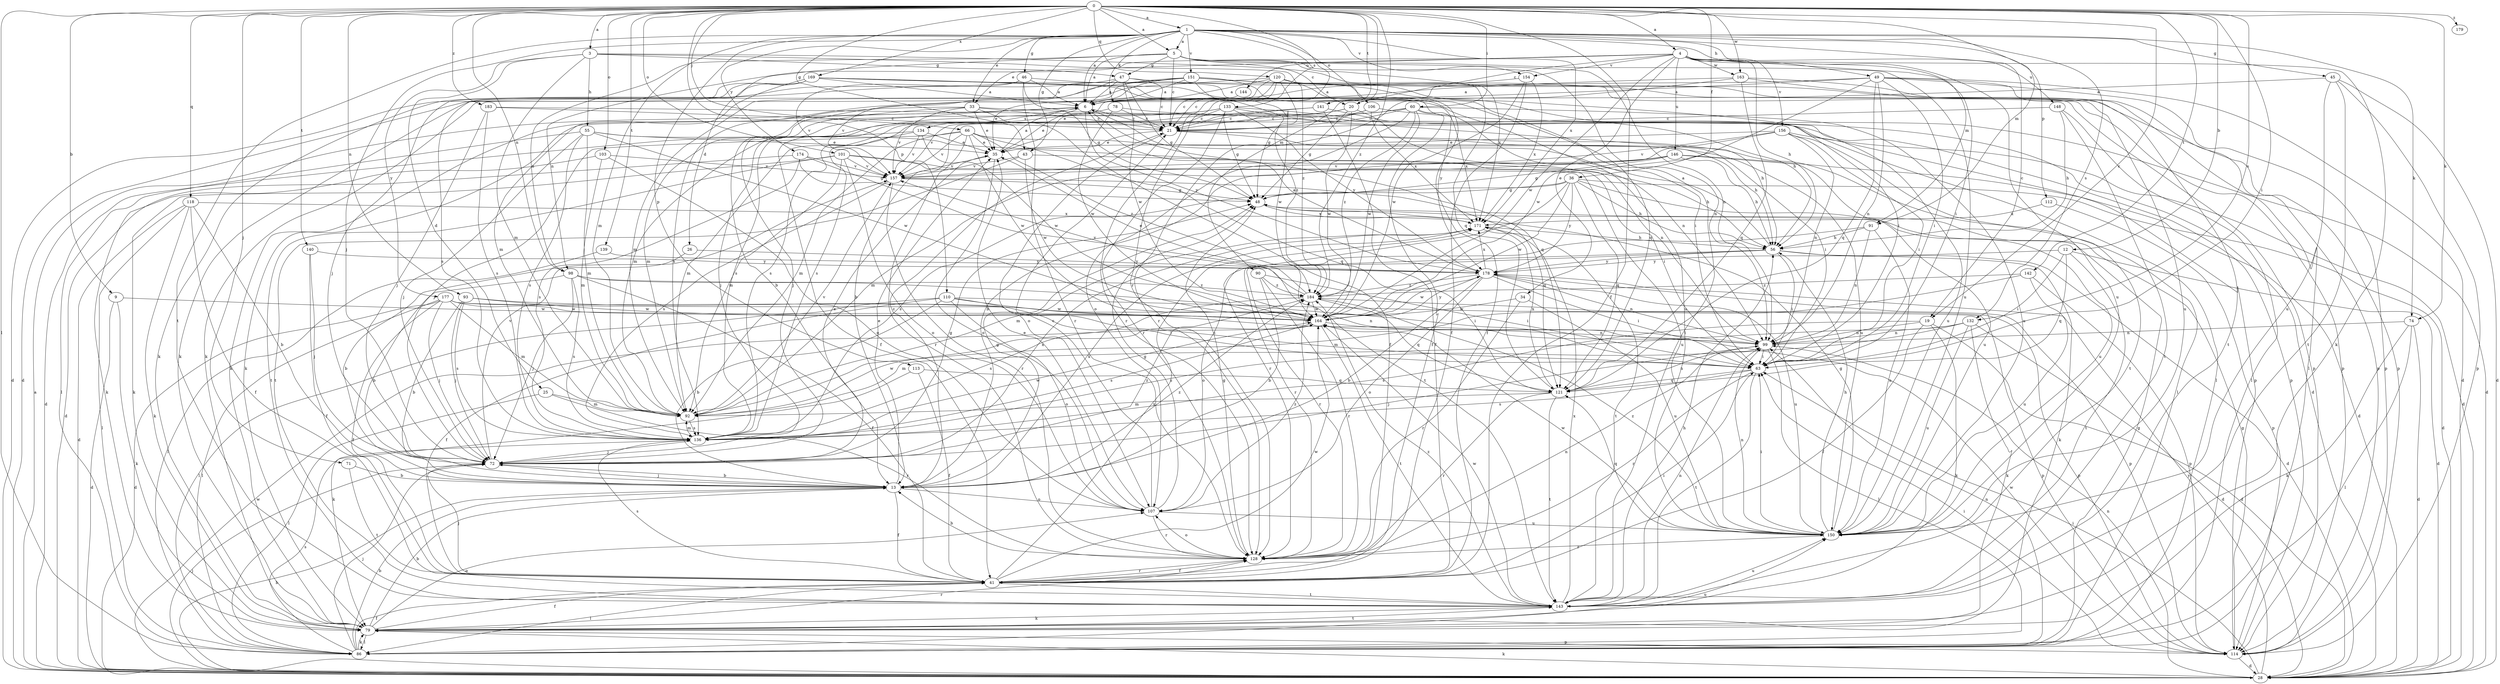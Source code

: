 strict digraph  {
0;
1;
3;
4;
5;
6;
9;
12;
13;
19;
20;
21;
25;
26;
28;
33;
34;
35;
36;
41;
43;
45;
46;
47;
48;
49;
55;
56;
60;
63;
66;
71;
72;
74;
78;
79;
86;
90;
91;
92;
93;
98;
99;
101;
103;
106;
107;
110;
112;
113;
114;
118;
120;
121;
128;
132;
133;
134;
136;
139;
140;
141;
142;
143;
144;
146;
148;
150;
151;
154;
156;
157;
163;
164;
169;
171;
174;
177;
178;
179;
183;
184;
0 -> 1  [label=a];
0 -> 3  [label=a];
0 -> 4  [label=a];
0 -> 5  [label=a];
0 -> 9  [label=b];
0 -> 12  [label=b];
0 -> 19  [label=c];
0 -> 36  [label=f];
0 -> 41  [label=f];
0 -> 43  [label=g];
0 -> 60  [label=i];
0 -> 63  [label=i];
0 -> 66  [label=j];
0 -> 71  [label=j];
0 -> 74  [label=k];
0 -> 86  [label=l];
0 -> 90  [label=m];
0 -> 91  [label=m];
0 -> 93  [label=n];
0 -> 98  [label=n];
0 -> 101  [label=o];
0 -> 103  [label=o];
0 -> 110  [label=p];
0 -> 118  [label=q];
0 -> 120  [label=q];
0 -> 128  [label=r];
0 -> 132  [label=s];
0 -> 139  [label=t];
0 -> 140  [label=t];
0 -> 141  [label=t];
0 -> 142  [label=t];
0 -> 163  [label=w];
0 -> 169  [label=x];
0 -> 179  [label=z];
0 -> 183  [label=z];
0 -> 184  [label=z];
1 -> 5  [label=a];
1 -> 6  [label=a];
1 -> 19  [label=c];
1 -> 33  [label=e];
1 -> 43  [label=g];
1 -> 45  [label=g];
1 -> 46  [label=g];
1 -> 49  [label=h];
1 -> 72  [label=j];
1 -> 74  [label=k];
1 -> 78  [label=k];
1 -> 91  [label=m];
1 -> 92  [label=m];
1 -> 106  [label=o];
1 -> 112  [label=p];
1 -> 113  [label=p];
1 -> 132  [label=s];
1 -> 133  [label=s];
1 -> 143  [label=t];
1 -> 151  [label=v];
1 -> 154  [label=v];
1 -> 171  [label=x];
1 -> 174  [label=y];
3 -> 25  [label=d];
3 -> 47  [label=g];
3 -> 55  [label=h];
3 -> 92  [label=m];
3 -> 121  [label=q];
3 -> 177  [label=y];
3 -> 184  [label=z];
4 -> 20  [label=c];
4 -> 33  [label=e];
4 -> 34  [label=e];
4 -> 56  [label=h];
4 -> 63  [label=i];
4 -> 79  [label=k];
4 -> 98  [label=n];
4 -> 144  [label=u];
4 -> 146  [label=u];
4 -> 148  [label=u];
4 -> 150  [label=u];
4 -> 154  [label=v];
4 -> 156  [label=v];
4 -> 163  [label=w];
4 -> 164  [label=w];
5 -> 6  [label=a];
5 -> 20  [label=c];
5 -> 21  [label=c];
5 -> 26  [label=d];
5 -> 47  [label=g];
5 -> 98  [label=n];
5 -> 99  [label=n];
5 -> 143  [label=t];
5 -> 150  [label=u];
5 -> 171  [label=x];
6 -> 21  [label=c];
6 -> 35  [label=e];
6 -> 72  [label=j];
6 -> 79  [label=k];
6 -> 121  [label=q];
6 -> 134  [label=s];
6 -> 178  [label=y];
9 -> 28  [label=d];
9 -> 79  [label=k];
9 -> 164  [label=w];
12 -> 28  [label=d];
12 -> 63  [label=i];
12 -> 121  [label=q];
12 -> 143  [label=t];
12 -> 178  [label=y];
13 -> 21  [label=c];
13 -> 35  [label=e];
13 -> 41  [label=f];
13 -> 48  [label=g];
13 -> 72  [label=j];
13 -> 107  [label=o];
13 -> 171  [label=x];
13 -> 184  [label=z];
19 -> 28  [label=d];
19 -> 41  [label=f];
19 -> 79  [label=k];
19 -> 99  [label=n];
19 -> 136  [label=s];
20 -> 21  [label=c];
20 -> 48  [label=g];
20 -> 99  [label=n];
20 -> 136  [label=s];
20 -> 164  [label=w];
21 -> 35  [label=e];
21 -> 56  [label=h];
21 -> 63  [label=i];
21 -> 86  [label=l];
21 -> 107  [label=o];
25 -> 86  [label=l];
25 -> 92  [label=m];
25 -> 128  [label=r];
26 -> 13  [label=b];
26 -> 178  [label=y];
28 -> 6  [label=a];
28 -> 13  [label=b];
28 -> 63  [label=i];
28 -> 72  [label=j];
28 -> 79  [label=k];
28 -> 99  [label=n];
28 -> 164  [label=w];
28 -> 178  [label=y];
33 -> 21  [label=c];
33 -> 35  [label=e];
33 -> 41  [label=f];
33 -> 72  [label=j];
33 -> 86  [label=l];
33 -> 92  [label=m];
33 -> 157  [label=v];
34 -> 128  [label=r];
34 -> 150  [label=u];
34 -> 164  [label=w];
35 -> 6  [label=a];
35 -> 107  [label=o];
35 -> 157  [label=v];
36 -> 28  [label=d];
36 -> 48  [label=g];
36 -> 56  [label=h];
36 -> 121  [label=q];
36 -> 128  [label=r];
36 -> 136  [label=s];
36 -> 150  [label=u];
36 -> 164  [label=w];
36 -> 178  [label=y];
41 -> 63  [label=i];
41 -> 72  [label=j];
41 -> 86  [label=l];
41 -> 128  [label=r];
41 -> 136  [label=s];
41 -> 143  [label=t];
41 -> 164  [label=w];
41 -> 171  [label=x];
43 -> 56  [label=h];
43 -> 143  [label=t];
43 -> 157  [label=v];
43 -> 164  [label=w];
45 -> 6  [label=a];
45 -> 28  [label=d];
45 -> 114  [label=p];
45 -> 143  [label=t];
45 -> 150  [label=u];
46 -> 6  [label=a];
46 -> 48  [label=g];
46 -> 79  [label=k];
46 -> 99  [label=n];
46 -> 128  [label=r];
46 -> 157  [label=v];
47 -> 6  [label=a];
47 -> 21  [label=c];
47 -> 48  [label=g];
47 -> 79  [label=k];
47 -> 114  [label=p];
47 -> 157  [label=v];
47 -> 164  [label=w];
48 -> 171  [label=x];
49 -> 6  [label=a];
49 -> 28  [label=d];
49 -> 63  [label=i];
49 -> 86  [label=l];
49 -> 99  [label=n];
49 -> 114  [label=p];
49 -> 121  [label=q];
49 -> 136  [label=s];
49 -> 164  [label=w];
55 -> 35  [label=e];
55 -> 72  [label=j];
55 -> 86  [label=l];
55 -> 92  [label=m];
55 -> 99  [label=n];
55 -> 136  [label=s];
55 -> 164  [label=w];
56 -> 6  [label=a];
56 -> 28  [label=d];
56 -> 63  [label=i];
56 -> 79  [label=k];
56 -> 107  [label=o];
56 -> 128  [label=r];
56 -> 178  [label=y];
60 -> 13  [label=b];
60 -> 21  [label=c];
60 -> 41  [label=f];
60 -> 107  [label=o];
60 -> 136  [label=s];
60 -> 150  [label=u];
60 -> 164  [label=w];
60 -> 171  [label=x];
60 -> 184  [label=z];
63 -> 121  [label=q];
63 -> 128  [label=r];
63 -> 136  [label=s];
63 -> 143  [label=t];
66 -> 35  [label=e];
66 -> 72  [label=j];
66 -> 92  [label=m];
66 -> 121  [label=q];
66 -> 128  [label=r];
66 -> 150  [label=u];
66 -> 157  [label=v];
66 -> 164  [label=w];
66 -> 184  [label=z];
71 -> 13  [label=b];
71 -> 143  [label=t];
72 -> 13  [label=b];
72 -> 35  [label=e];
72 -> 48  [label=g];
72 -> 157  [label=v];
72 -> 171  [label=x];
72 -> 184  [label=z];
74 -> 28  [label=d];
74 -> 79  [label=k];
74 -> 86  [label=l];
74 -> 99  [label=n];
78 -> 21  [label=c];
78 -> 41  [label=f];
78 -> 114  [label=p];
78 -> 164  [label=w];
79 -> 13  [label=b];
79 -> 41  [label=f];
79 -> 86  [label=l];
79 -> 107  [label=o];
79 -> 114  [label=p];
79 -> 128  [label=r];
79 -> 143  [label=t];
86 -> 13  [label=b];
86 -> 41  [label=f];
86 -> 48  [label=g];
86 -> 72  [label=j];
86 -> 79  [label=k];
86 -> 99  [label=n];
86 -> 136  [label=s];
86 -> 150  [label=u];
90 -> 13  [label=b];
90 -> 63  [label=i];
90 -> 128  [label=r];
90 -> 184  [label=z];
91 -> 56  [label=h];
91 -> 99  [label=n];
91 -> 128  [label=r];
91 -> 150  [label=u];
92 -> 136  [label=s];
92 -> 157  [label=v];
92 -> 164  [label=w];
93 -> 13  [label=b];
93 -> 72  [label=j];
93 -> 99  [label=n];
93 -> 136  [label=s];
93 -> 164  [label=w];
98 -> 13  [label=b];
98 -> 41  [label=f];
98 -> 63  [label=i];
98 -> 72  [label=j];
98 -> 136  [label=s];
98 -> 184  [label=z];
99 -> 63  [label=i];
99 -> 72  [label=j];
99 -> 86  [label=l];
101 -> 63  [label=i];
101 -> 79  [label=k];
101 -> 92  [label=m];
101 -> 107  [label=o];
101 -> 143  [label=t];
101 -> 150  [label=u];
101 -> 157  [label=v];
103 -> 79  [label=k];
103 -> 92  [label=m];
103 -> 107  [label=o];
103 -> 157  [label=v];
106 -> 21  [label=c];
106 -> 136  [label=s];
106 -> 150  [label=u];
106 -> 171  [label=x];
107 -> 21  [label=c];
107 -> 35  [label=e];
107 -> 48  [label=g];
107 -> 128  [label=r];
107 -> 150  [label=u];
107 -> 184  [label=z];
110 -> 13  [label=b];
110 -> 41  [label=f];
110 -> 63  [label=i];
110 -> 86  [label=l];
110 -> 107  [label=o];
110 -> 114  [label=p];
110 -> 164  [label=w];
112 -> 114  [label=p];
112 -> 171  [label=x];
113 -> 41  [label=f];
113 -> 79  [label=k];
113 -> 121  [label=q];
114 -> 28  [label=d];
114 -> 48  [label=g];
114 -> 63  [label=i];
114 -> 164  [label=w];
118 -> 13  [label=b];
118 -> 28  [label=d];
118 -> 41  [label=f];
118 -> 79  [label=k];
118 -> 86  [label=l];
118 -> 171  [label=x];
120 -> 6  [label=a];
120 -> 21  [label=c];
120 -> 35  [label=e];
120 -> 41  [label=f];
120 -> 48  [label=g];
120 -> 92  [label=m];
120 -> 114  [label=p];
120 -> 128  [label=r];
120 -> 150  [label=u];
121 -> 92  [label=m];
121 -> 99  [label=n];
121 -> 128  [label=r];
121 -> 143  [label=t];
121 -> 171  [label=x];
128 -> 13  [label=b];
128 -> 41  [label=f];
128 -> 48  [label=g];
128 -> 99  [label=n];
128 -> 107  [label=o];
132 -> 28  [label=d];
132 -> 79  [label=k];
132 -> 92  [label=m];
132 -> 99  [label=n];
132 -> 136  [label=s];
132 -> 150  [label=u];
133 -> 21  [label=c];
133 -> 28  [label=d];
133 -> 48  [label=g];
133 -> 56  [label=h];
133 -> 79  [label=k];
133 -> 92  [label=m];
133 -> 128  [label=r];
133 -> 178  [label=y];
134 -> 28  [label=d];
134 -> 35  [label=e];
134 -> 92  [label=m];
134 -> 157  [label=v];
134 -> 164  [label=w];
136 -> 72  [label=j];
136 -> 92  [label=m];
136 -> 164  [label=w];
139 -> 86  [label=l];
139 -> 178  [label=y];
140 -> 41  [label=f];
140 -> 72  [label=j];
140 -> 178  [label=y];
141 -> 21  [label=c];
141 -> 28  [label=d];
141 -> 41  [label=f];
141 -> 157  [label=v];
142 -> 92  [label=m];
142 -> 114  [label=p];
142 -> 150  [label=u];
142 -> 184  [label=z];
143 -> 56  [label=h];
143 -> 79  [label=k];
143 -> 99  [label=n];
143 -> 150  [label=u];
143 -> 164  [label=w];
143 -> 171  [label=x];
143 -> 184  [label=z];
144 -> 21  [label=c];
146 -> 28  [label=d];
146 -> 48  [label=g];
146 -> 56  [label=h];
146 -> 92  [label=m];
146 -> 150  [label=u];
146 -> 157  [label=v];
148 -> 21  [label=c];
148 -> 56  [label=h];
148 -> 86  [label=l];
148 -> 143  [label=t];
150 -> 48  [label=g];
150 -> 56  [label=h];
150 -> 63  [label=i];
150 -> 99  [label=n];
150 -> 121  [label=q];
150 -> 128  [label=r];
150 -> 164  [label=w];
150 -> 184  [label=z];
151 -> 6  [label=a];
151 -> 13  [label=b];
151 -> 28  [label=d];
151 -> 35  [label=e];
151 -> 56  [label=h];
151 -> 63  [label=i];
151 -> 79  [label=k];
151 -> 121  [label=q];
151 -> 164  [label=w];
151 -> 178  [label=y];
154 -> 6  [label=a];
154 -> 41  [label=f];
154 -> 164  [label=w];
154 -> 171  [label=x];
156 -> 13  [label=b];
156 -> 28  [label=d];
156 -> 35  [label=e];
156 -> 63  [label=i];
156 -> 99  [label=n];
156 -> 143  [label=t];
156 -> 157  [label=v];
157 -> 48  [label=g];
157 -> 121  [label=q];
157 -> 128  [label=r];
157 -> 136  [label=s];
163 -> 6  [label=a];
163 -> 114  [label=p];
163 -> 121  [label=q];
163 -> 128  [label=r];
163 -> 143  [label=t];
164 -> 99  [label=n];
164 -> 136  [label=s];
164 -> 143  [label=t];
164 -> 178  [label=y];
169 -> 6  [label=a];
169 -> 28  [label=d];
169 -> 63  [label=i];
169 -> 72  [label=j];
169 -> 92  [label=m];
169 -> 114  [label=p];
169 -> 136  [label=s];
169 -> 150  [label=u];
169 -> 184  [label=z];
171 -> 56  [label=h];
171 -> 92  [label=m];
171 -> 143  [label=t];
174 -> 28  [label=d];
174 -> 48  [label=g];
174 -> 136  [label=s];
174 -> 143  [label=t];
174 -> 157  [label=v];
177 -> 28  [label=d];
177 -> 41  [label=f];
177 -> 63  [label=i];
177 -> 72  [label=j];
177 -> 86  [label=l];
177 -> 92  [label=m];
177 -> 99  [label=n];
177 -> 164  [label=w];
178 -> 6  [label=a];
178 -> 13  [label=b];
178 -> 63  [label=i];
178 -> 99  [label=n];
178 -> 107  [label=o];
178 -> 114  [label=p];
178 -> 150  [label=u];
178 -> 164  [label=w];
178 -> 171  [label=x];
178 -> 184  [label=z];
183 -> 21  [label=c];
183 -> 72  [label=j];
183 -> 114  [label=p];
183 -> 136  [label=s];
184 -> 35  [label=e];
184 -> 114  [label=p];
184 -> 121  [label=q];
184 -> 136  [label=s];
184 -> 157  [label=v];
184 -> 164  [label=w];
}
